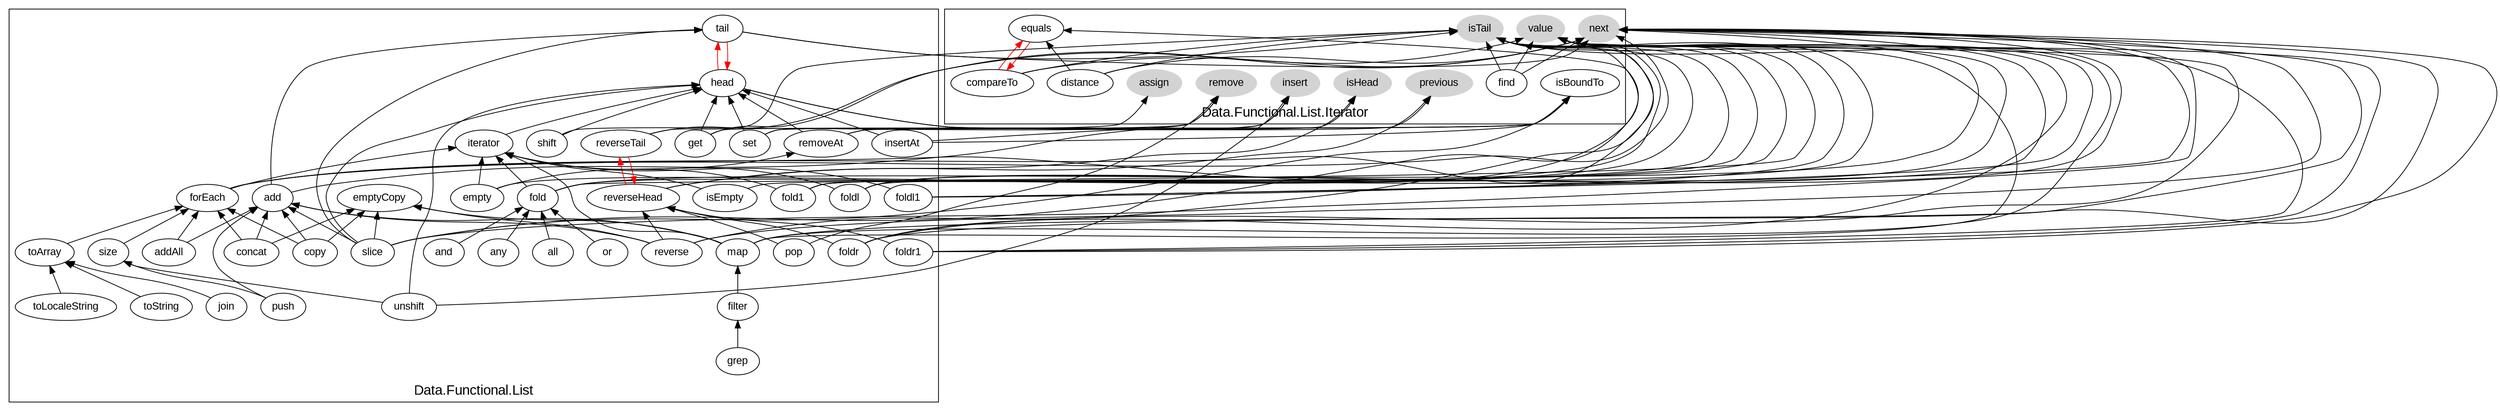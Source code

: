 digraph List {
    graph [ rankdir  = BT
            color    = black
            fontname = Arial
            fontsize = 18    ]
    node  [ fontname = Arial ]
    
    
    subgraph cluster_Iterator {
        label = "Data.Functional.List.Iterator"
        
        /* From Data.Iterator.Iterator --> */
        value  [ style=filled, color=lightgray ]
        isTail [ style=filled, color=lightgray ]
        next   [ style=filled, color=lightgray ]
        
        isBoundTo
        
        find -> isTail
        find -> next
        find -> value
        /* <-- From Data.Iterator.Iterator */
        
        /* From Data.Iterator.BidirectionalIterator --> */
        isHead   [ style=filled, color=lightgray ]
        previous [ style=filled, color=lightgray ]
        /* <-- From Data.Iterator.BidirectionalIterator */

        assign  [ style=filled, color=lightgray ]
        insert  [ style=filled, color=lightgray ]
        remove  [ style=filled, color=lightgray ]
        
        compareTo -> equals [ color=red ]
        compareTo -> isTail
        compareTo -> next
        equals    -> compareTo [ color=red ]
        distance  -> equals
        distance  -> isTail
        distance  -> next
    }
    
    
    subgraph cluster_List {
        label = "Data.Functional.List"
        
        /* From Enumerable --> */
        /* iterator [ style=filled, color=lightgray ] */
        
        forEach -> iterator
        forEach -> isTail
        forEach -> next
        forEach -> value
        fold    -> iterator
        fold    -> isTail
        fold    -> next
        fold    -> value
        fold1   -> iterator
        fold1   -> isTail
        fold1   -> next
        fold1   -> value
        and     -> fold
        or      -> fold
        all     -> fold
        any     -> fold
        /* <-- From Enumerable */
        
        /* From Collection --> */
        /* add      [ style=filled, color=lightgray ] */
        /* removeAt [ style=filled, color=lightgray ] */
    
        toArray -> forEach
        addAll  -> add
        addAll  -> forEach
        isEmpty -> iterator
        isEmpty -> isTail
        empty   -> iterator
        empty   -> isTail
        empty   -> removeAt
        size    -> forEach
        copy    -> emptyCopy
        copy    -> forEach
        copy    -> add
        map     -> emptyCopy
        map     -> isTail
        map     -> next
        map     -> value
        map     -> iterator
        map     -> add
        filter  -> map
        grep    -> filter
        /* <-- From Collection */
        
        head        -> tail        [ color=red ]
        head        -> isHead
        head        -> previous
        tail        -> head        [ color=red ]
        tail        -> isTail
        tail        -> next
        reverseHead -> reverseTail [ color=red ]
        reverseHead -> isHead
        reverseHead -> previous
        reverseTail -> reverseHead [ color=red ]
        reverseTail -> isTail
        reverseTail -> next
        iterator    -> head
        add         -> tail
        add         -> insert
        get         -> isBoundTo
        get         -> head
        get         -> value
        set         -> isBoundTo
        set         -> head
        set         -> assign
        insertAt    -> isBoundTo
        insertAt    -> head
        insertAt    -> insert
        removeAt    -> isBoundTo
        removeAt    -> head
        removeAt    -> remove
        pop         -> reverseHead
        pop         -> remove
        push        -> add
        push        -> size
        shift       -> head
        shift       -> remove
        unshift     -> head
        unshift     -> insert
        unshift     -> size
        join        -> toArray
        toString    -> toArray
        toLocaleString -> toArray
        reverse     -> emptyCopy
        reverse     -> reverseHead
        reverse     -> isTail
        reverse     -> next
        reverse     -> add
        slice       -> isBoundTo
        slice       -> head
        slice       -> tail
        slice       -> emptyCopy
        slice       -> equals
        slice       -> add
        slice       -> next
        concat      -> emptyCopy
        concat      -> forEach
        concat      -> add
        foldl       -> iterator
        foldl       -> isTail
        foldl       -> next
        foldl       -> value
        foldl1      -> iterator
        foldl1      -> isTail
        foldl1      -> next
        foldl1      -> value
        foldr       -> reverseHead
        foldr       -> isTail
        foldr       -> next
        foldr       -> value
        foldr1      -> reverseHead
        foldr1      -> isTail
        foldr1      -> next
        foldr1      -> value
        
    }
    
}
